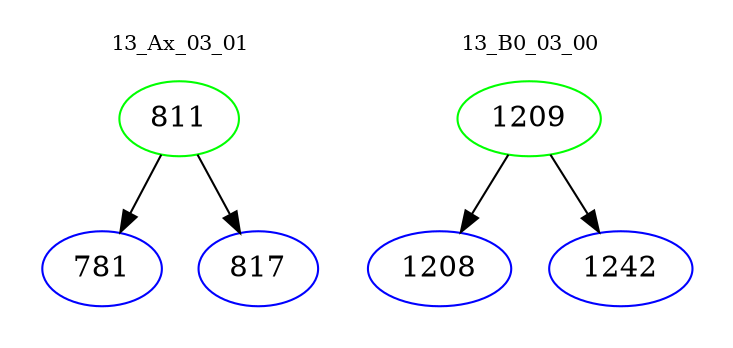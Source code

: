 digraph{
subgraph cluster_0 {
color = white
label = "13_Ax_03_01";
fontsize=10;
T0_811 [label="811", color="green"]
T0_811 -> T0_781 [color="black"]
T0_781 [label="781", color="blue"]
T0_811 -> T0_817 [color="black"]
T0_817 [label="817", color="blue"]
}
subgraph cluster_1 {
color = white
label = "13_B0_03_00";
fontsize=10;
T1_1209 [label="1209", color="green"]
T1_1209 -> T1_1208 [color="black"]
T1_1208 [label="1208", color="blue"]
T1_1209 -> T1_1242 [color="black"]
T1_1242 [label="1242", color="blue"]
}
}
